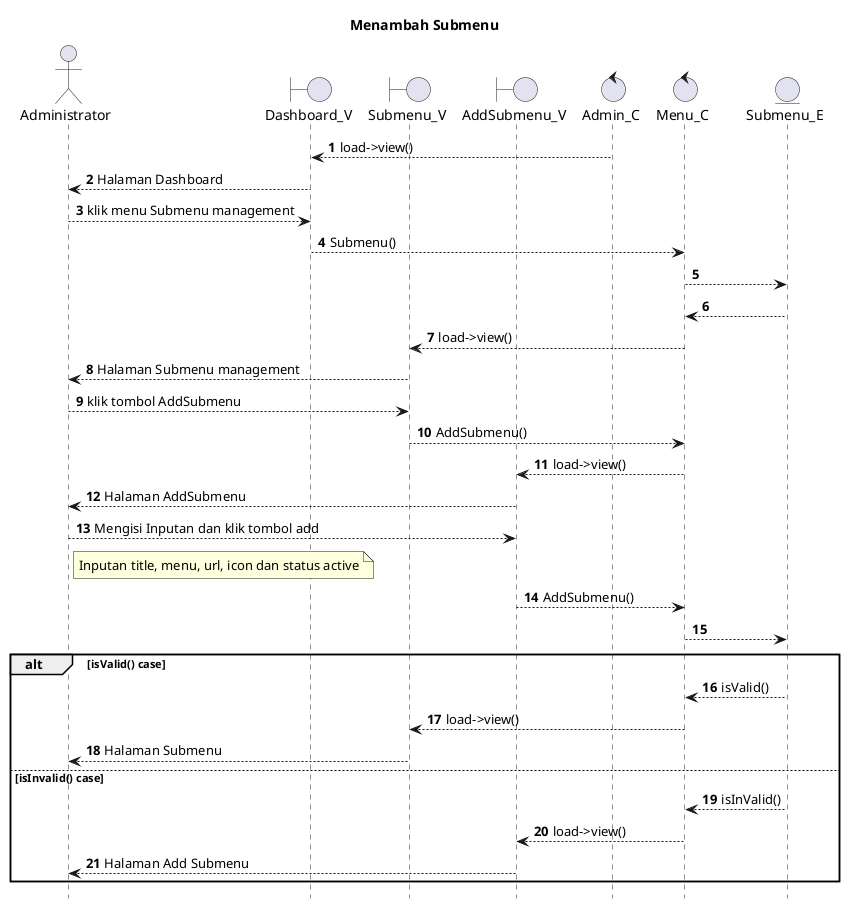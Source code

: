 @startuml

autonumber
hide footbox
title Menambah Submenu

Actor Administrator
boundary Dashboard_V
boundary Submenu_V
boundary AddSubmenu_V
control Admin_C
control Menu_C
Entity Submenu_E

Admin_C --> Dashboard_V: load->view()
Dashboard_V --> Administrator: Halaman Dashboard
Administrator --> Dashboard_V: klik menu Submenu management
Dashboard_V --> Menu_C: Submenu()
Menu_C --> Submenu_E:
    
    Submenu_E --> Menu_C:
    Menu_C --> Submenu_V: load->view()
    Submenu_V --> Administrator: Halaman Submenu management

Administrator --> Submenu_V: klik tombol AddSubmenu
Submenu_V --> Menu_C: AddSubmenu()
Menu_C --> AddSubmenu_V: load->view()
AddSubmenu_V --> Administrator: Halaman AddSubmenu

Administrator --> AddSubmenu_V: Mengisi Inputan dan klik tombol add
    note right of Administrator
        Inputan title, menu, url, icon dan status active
            end note
AddSubmenu_V --> Menu_C: AddSubmenu()
Menu_C --> Submenu_E:

alt isValid() case
    
    Submenu_E --> Menu_C: isValid()
    Menu_C --> Submenu_V: load->view()
    Submenu_V --> Administrator: Halaman Submenu

else isInvalid() case
    
    Submenu_E --> Menu_C: isInValid()
    Menu_C --> AddSubmenu_V: load->view()
    AddSubmenu_V --> Administrator: Halaman Add Submenu

end
@enduml